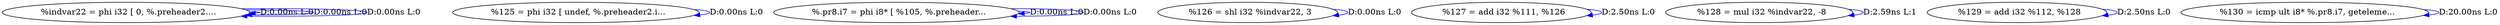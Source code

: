 digraph {
Node0x3105490[label="  %indvar22 = phi i32 [ 0, %.preheader2...."];
Node0x3105490 -> Node0x3105490[label="D:0.00ns L:0",color=blue];
Node0x3105490 -> Node0x3105490[label="D:0.00ns L:0",color=blue];
Node0x3105490 -> Node0x3105490[label="D:0.00ns L:0",color=blue];
Node0x3105570[label="  %125 = phi i32 [ undef, %.preheader2.i..."];
Node0x3105570 -> Node0x3105570[label="D:0.00ns L:0",color=blue];
Node0x3105650[label="  %.pr8.i7 = phi i8* [ %105, %.preheader..."];
Node0x3105650 -> Node0x3105650[label="D:0.00ns L:0",color=blue];
Node0x3105650 -> Node0x3105650[label="D:0.00ns L:0",color=blue];
Node0x310c6b0[label="  %126 = shl i32 %indvar22, 3"];
Node0x310c6b0 -> Node0x310c6b0[label="D:0.00ns L:0",color=blue];
Node0x310c790[label="  %127 = add i32 %111, %126"];
Node0x310c790 -> Node0x310c790[label="D:2.50ns L:0",color=blue];
Node0x310c870[label="  %128 = mul i32 %indvar22, -8"];
Node0x310c870 -> Node0x310c870[label="D:2.59ns L:1",color=blue];
Node0x310c990[label="  %129 = add i32 %112, %128"];
Node0x310c990 -> Node0x310c990[label="D:2.50ns L:0",color=blue];
Node0x310ca70[label="  %130 = icmp ult i8* %.pr8.i7, geteleme..."];
Node0x310ca70 -> Node0x310ca70[label="D:20.00ns L:0",color=blue];
}
